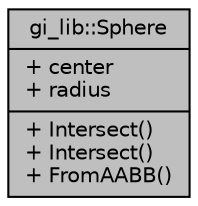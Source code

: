 digraph "gi_lib::Sphere"
{
  edge [fontname="Helvetica",fontsize="10",labelfontname="Helvetica",labelfontsize="10"];
  node [fontname="Helvetica",fontsize="10",shape=record];
  Node1 [label="{gi_lib::Sphere\n|+ center\l+ radius\l|+ Intersect()\l+ Intersect()\l+ FromAABB()\l}",height=0.2,width=0.4,color="black", fillcolor="grey75", style="filled", fontcolor="black"];
}
